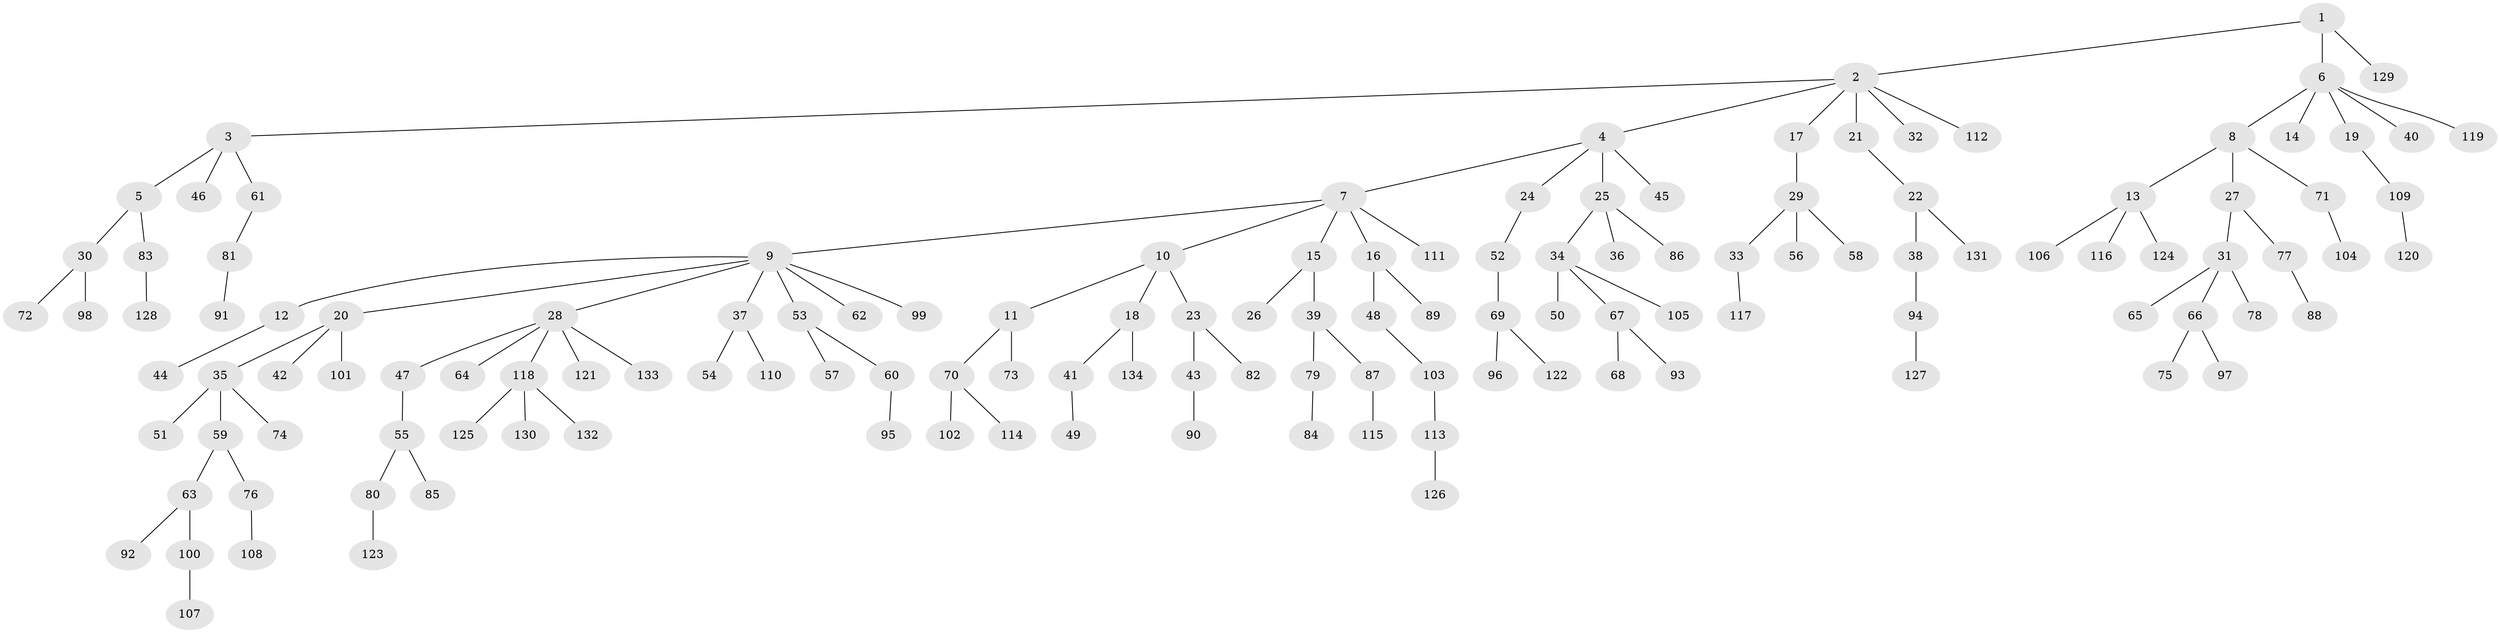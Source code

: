// coarse degree distribution, {2: 0.1595744680851064, 6: 0.02127659574468085, 4: 0.05319148936170213, 5: 0.02127659574468085, 12: 0.010638297872340425, 3: 0.13829787234042554, 1: 0.5851063829787234, 8: 0.010638297872340425}
// Generated by graph-tools (version 1.1) at 2025/24/03/03/25 07:24:06]
// undirected, 134 vertices, 133 edges
graph export_dot {
graph [start="1"]
  node [color=gray90,style=filled];
  1;
  2;
  3;
  4;
  5;
  6;
  7;
  8;
  9;
  10;
  11;
  12;
  13;
  14;
  15;
  16;
  17;
  18;
  19;
  20;
  21;
  22;
  23;
  24;
  25;
  26;
  27;
  28;
  29;
  30;
  31;
  32;
  33;
  34;
  35;
  36;
  37;
  38;
  39;
  40;
  41;
  42;
  43;
  44;
  45;
  46;
  47;
  48;
  49;
  50;
  51;
  52;
  53;
  54;
  55;
  56;
  57;
  58;
  59;
  60;
  61;
  62;
  63;
  64;
  65;
  66;
  67;
  68;
  69;
  70;
  71;
  72;
  73;
  74;
  75;
  76;
  77;
  78;
  79;
  80;
  81;
  82;
  83;
  84;
  85;
  86;
  87;
  88;
  89;
  90;
  91;
  92;
  93;
  94;
  95;
  96;
  97;
  98;
  99;
  100;
  101;
  102;
  103;
  104;
  105;
  106;
  107;
  108;
  109;
  110;
  111;
  112;
  113;
  114;
  115;
  116;
  117;
  118;
  119;
  120;
  121;
  122;
  123;
  124;
  125;
  126;
  127;
  128;
  129;
  130;
  131;
  132;
  133;
  134;
  1 -- 2;
  1 -- 6;
  1 -- 129;
  2 -- 3;
  2 -- 4;
  2 -- 17;
  2 -- 21;
  2 -- 32;
  2 -- 112;
  3 -- 5;
  3 -- 46;
  3 -- 61;
  4 -- 7;
  4 -- 24;
  4 -- 25;
  4 -- 45;
  5 -- 30;
  5 -- 83;
  6 -- 8;
  6 -- 14;
  6 -- 19;
  6 -- 40;
  6 -- 119;
  7 -- 9;
  7 -- 10;
  7 -- 15;
  7 -- 16;
  7 -- 111;
  8 -- 13;
  8 -- 27;
  8 -- 71;
  9 -- 12;
  9 -- 20;
  9 -- 28;
  9 -- 37;
  9 -- 53;
  9 -- 62;
  9 -- 99;
  10 -- 11;
  10 -- 18;
  10 -- 23;
  11 -- 70;
  11 -- 73;
  12 -- 44;
  13 -- 106;
  13 -- 116;
  13 -- 124;
  15 -- 26;
  15 -- 39;
  16 -- 48;
  16 -- 89;
  17 -- 29;
  18 -- 41;
  18 -- 134;
  19 -- 109;
  20 -- 35;
  20 -- 42;
  20 -- 101;
  21 -- 22;
  22 -- 38;
  22 -- 131;
  23 -- 43;
  23 -- 82;
  24 -- 52;
  25 -- 34;
  25 -- 36;
  25 -- 86;
  27 -- 31;
  27 -- 77;
  28 -- 47;
  28 -- 64;
  28 -- 118;
  28 -- 121;
  28 -- 133;
  29 -- 33;
  29 -- 56;
  29 -- 58;
  30 -- 72;
  30 -- 98;
  31 -- 65;
  31 -- 66;
  31 -- 78;
  33 -- 117;
  34 -- 50;
  34 -- 67;
  34 -- 105;
  35 -- 51;
  35 -- 59;
  35 -- 74;
  37 -- 54;
  37 -- 110;
  38 -- 94;
  39 -- 79;
  39 -- 87;
  41 -- 49;
  43 -- 90;
  47 -- 55;
  48 -- 103;
  52 -- 69;
  53 -- 57;
  53 -- 60;
  55 -- 80;
  55 -- 85;
  59 -- 63;
  59 -- 76;
  60 -- 95;
  61 -- 81;
  63 -- 92;
  63 -- 100;
  66 -- 75;
  66 -- 97;
  67 -- 68;
  67 -- 93;
  69 -- 96;
  69 -- 122;
  70 -- 102;
  70 -- 114;
  71 -- 104;
  76 -- 108;
  77 -- 88;
  79 -- 84;
  80 -- 123;
  81 -- 91;
  83 -- 128;
  87 -- 115;
  94 -- 127;
  100 -- 107;
  103 -- 113;
  109 -- 120;
  113 -- 126;
  118 -- 125;
  118 -- 130;
  118 -- 132;
}
